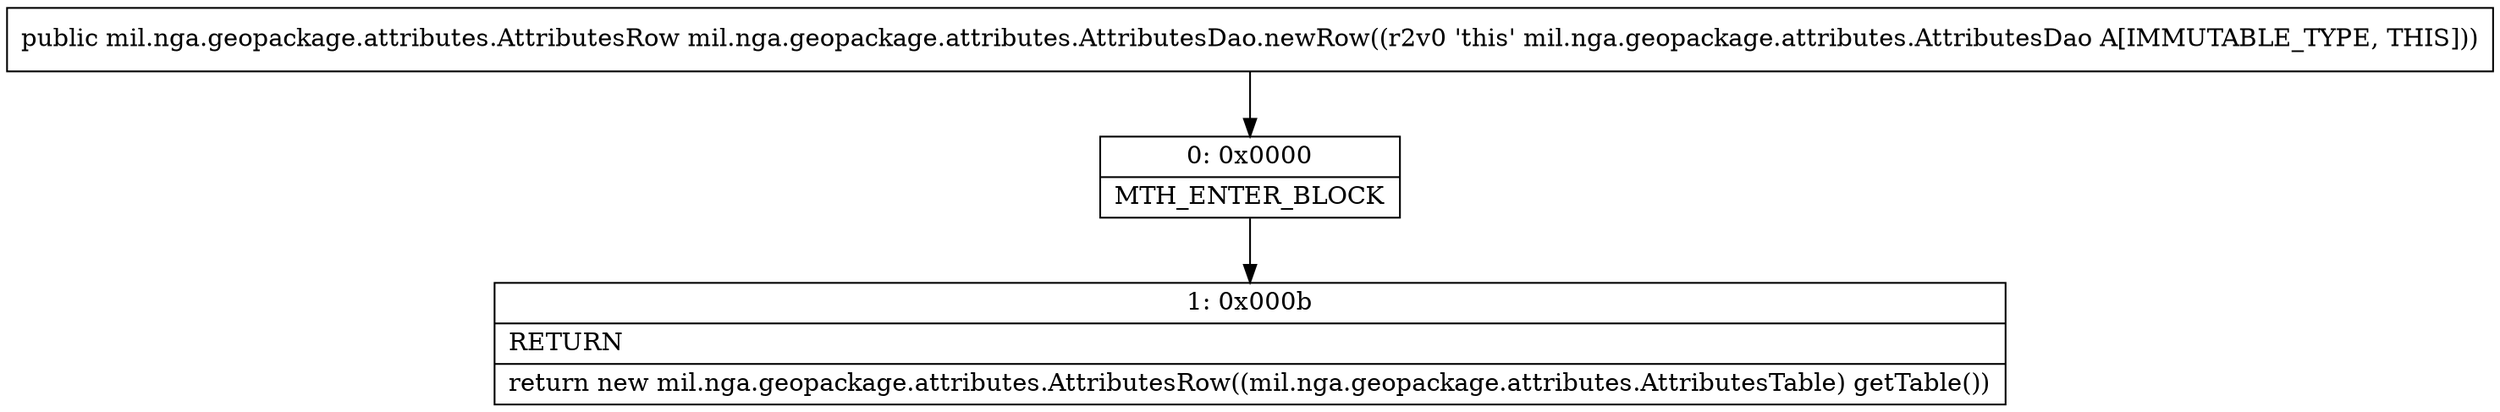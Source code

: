 digraph "CFG formil.nga.geopackage.attributes.AttributesDao.newRow()Lmil\/nga\/geopackage\/attributes\/AttributesRow;" {
Node_0 [shape=record,label="{0\:\ 0x0000|MTH_ENTER_BLOCK\l}"];
Node_1 [shape=record,label="{1\:\ 0x000b|RETURN\l|return new mil.nga.geopackage.attributes.AttributesRow((mil.nga.geopackage.attributes.AttributesTable) getTable())\l}"];
MethodNode[shape=record,label="{public mil.nga.geopackage.attributes.AttributesRow mil.nga.geopackage.attributes.AttributesDao.newRow((r2v0 'this' mil.nga.geopackage.attributes.AttributesDao A[IMMUTABLE_TYPE, THIS])) }"];
MethodNode -> Node_0;
Node_0 -> Node_1;
}

